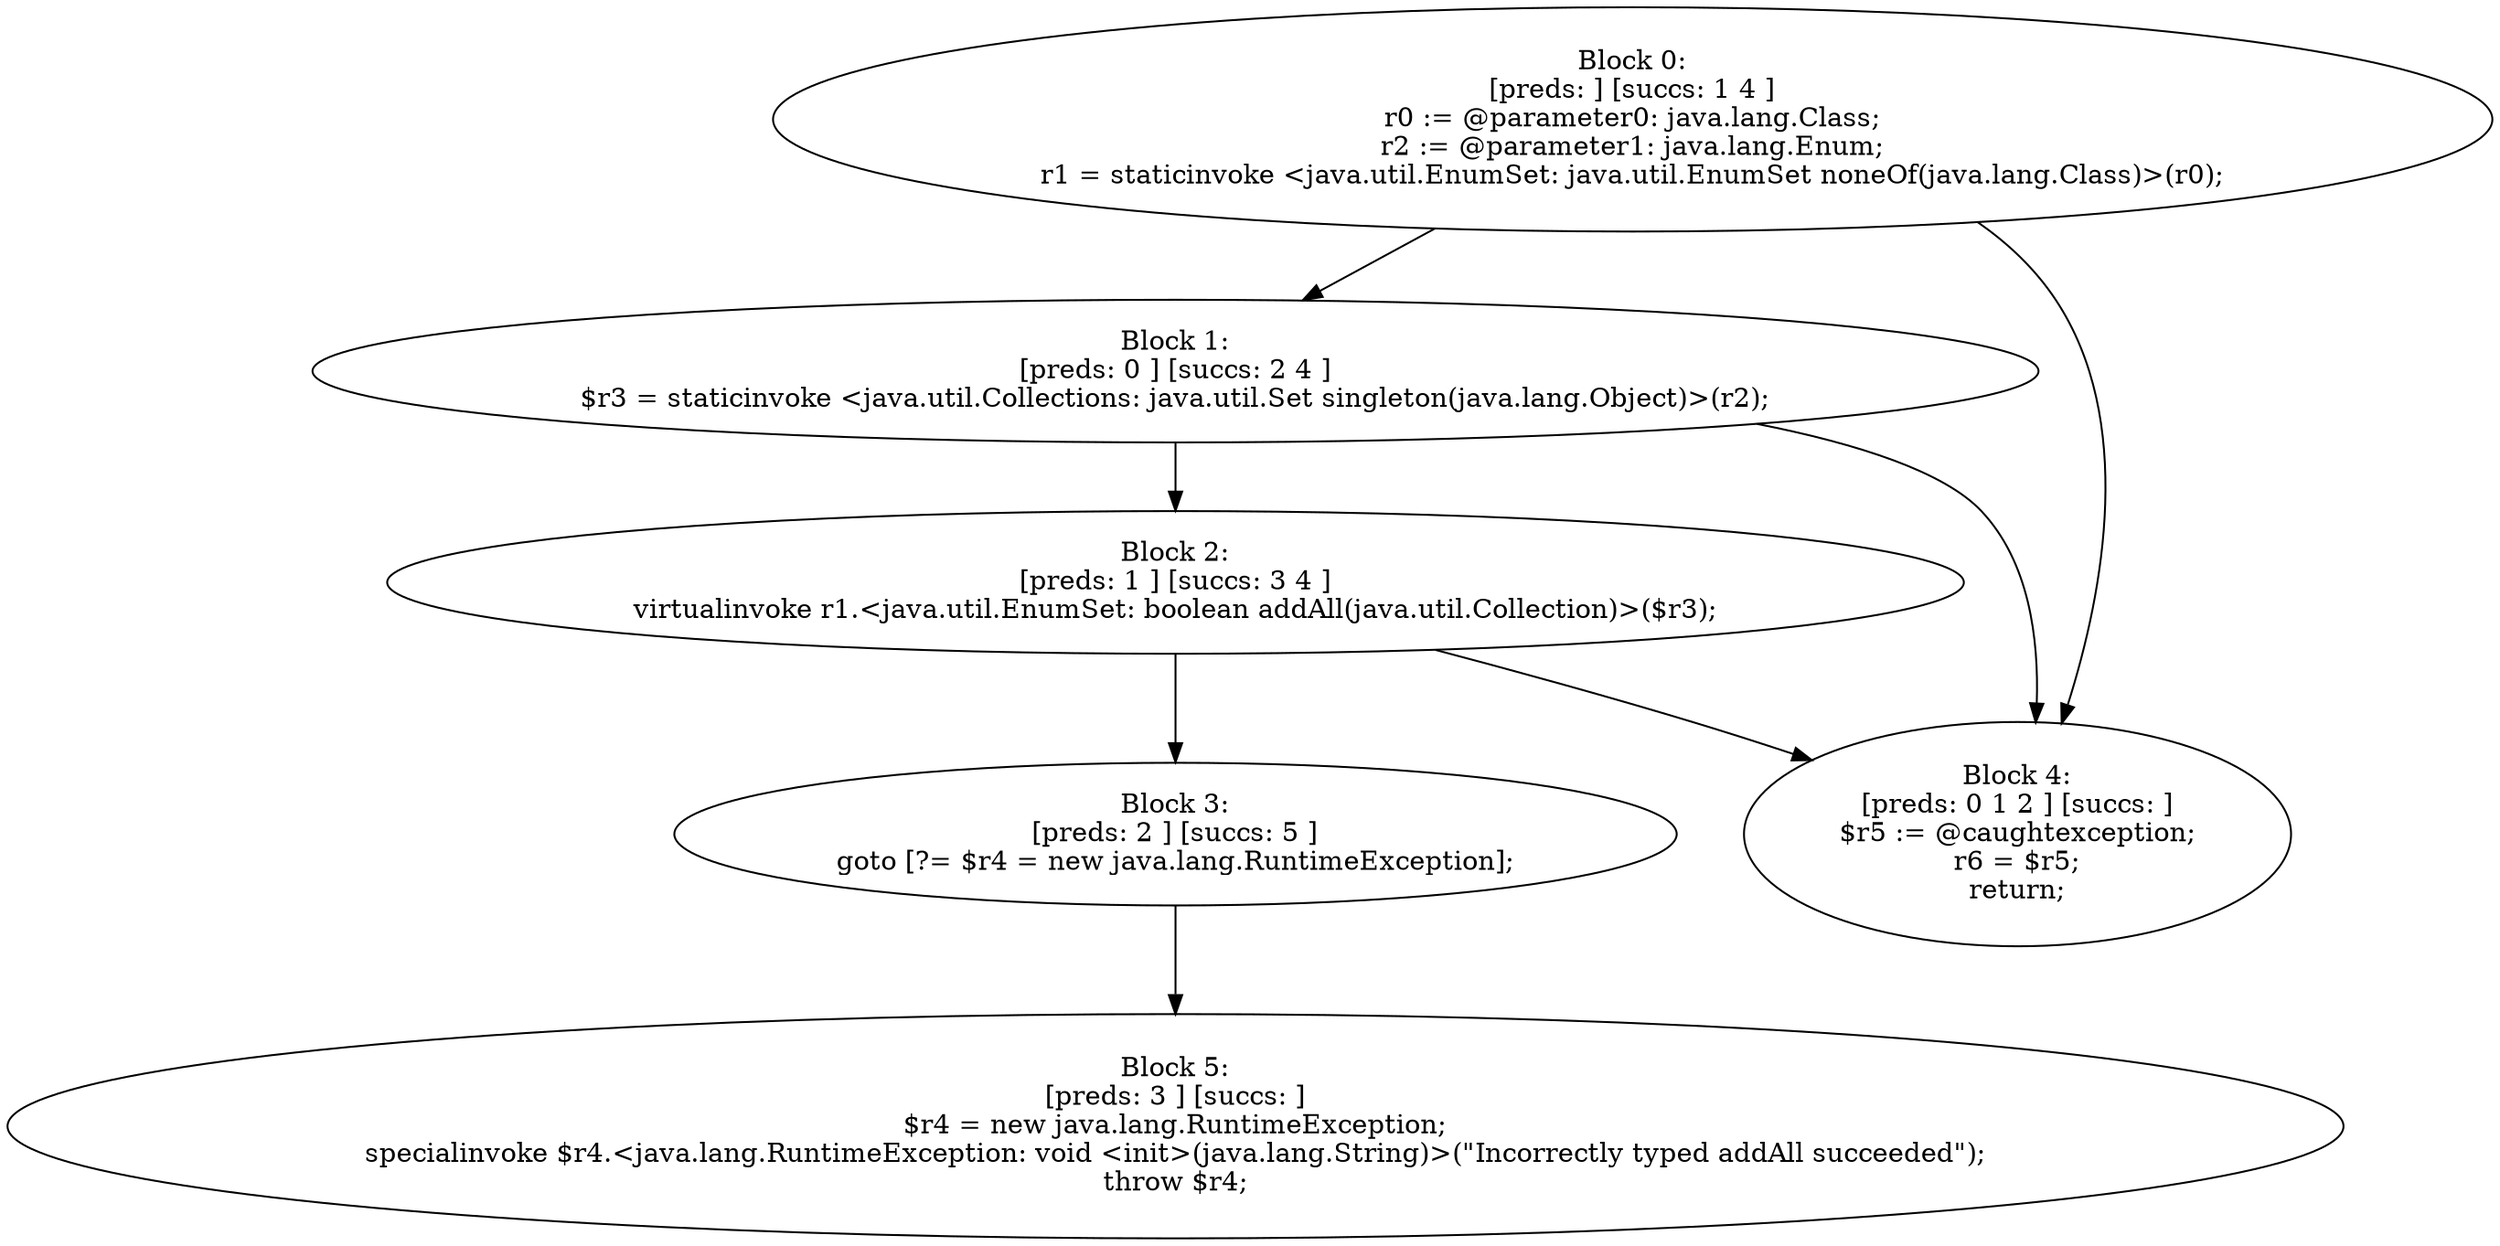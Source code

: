 digraph "unitGraph" {
    "Block 0:
[preds: ] [succs: 1 4 ]
r0 := @parameter0: java.lang.Class;
r2 := @parameter1: java.lang.Enum;
r1 = staticinvoke <java.util.EnumSet: java.util.EnumSet noneOf(java.lang.Class)>(r0);
"
    "Block 1:
[preds: 0 ] [succs: 2 4 ]
$r3 = staticinvoke <java.util.Collections: java.util.Set singleton(java.lang.Object)>(r2);
"
    "Block 2:
[preds: 1 ] [succs: 3 4 ]
virtualinvoke r1.<java.util.EnumSet: boolean addAll(java.util.Collection)>($r3);
"
    "Block 3:
[preds: 2 ] [succs: 5 ]
goto [?= $r4 = new java.lang.RuntimeException];
"
    "Block 4:
[preds: 0 1 2 ] [succs: ]
$r5 := @caughtexception;
r6 = $r5;
return;
"
    "Block 5:
[preds: 3 ] [succs: ]
$r4 = new java.lang.RuntimeException;
specialinvoke $r4.<java.lang.RuntimeException: void <init>(java.lang.String)>(\"Incorrectly typed addAll succeeded\");
throw $r4;
"
    "Block 0:
[preds: ] [succs: 1 4 ]
r0 := @parameter0: java.lang.Class;
r2 := @parameter1: java.lang.Enum;
r1 = staticinvoke <java.util.EnumSet: java.util.EnumSet noneOf(java.lang.Class)>(r0);
"->"Block 1:
[preds: 0 ] [succs: 2 4 ]
$r3 = staticinvoke <java.util.Collections: java.util.Set singleton(java.lang.Object)>(r2);
";
    "Block 0:
[preds: ] [succs: 1 4 ]
r0 := @parameter0: java.lang.Class;
r2 := @parameter1: java.lang.Enum;
r1 = staticinvoke <java.util.EnumSet: java.util.EnumSet noneOf(java.lang.Class)>(r0);
"->"Block 4:
[preds: 0 1 2 ] [succs: ]
$r5 := @caughtexception;
r6 = $r5;
return;
";
    "Block 1:
[preds: 0 ] [succs: 2 4 ]
$r3 = staticinvoke <java.util.Collections: java.util.Set singleton(java.lang.Object)>(r2);
"->"Block 2:
[preds: 1 ] [succs: 3 4 ]
virtualinvoke r1.<java.util.EnumSet: boolean addAll(java.util.Collection)>($r3);
";
    "Block 1:
[preds: 0 ] [succs: 2 4 ]
$r3 = staticinvoke <java.util.Collections: java.util.Set singleton(java.lang.Object)>(r2);
"->"Block 4:
[preds: 0 1 2 ] [succs: ]
$r5 := @caughtexception;
r6 = $r5;
return;
";
    "Block 2:
[preds: 1 ] [succs: 3 4 ]
virtualinvoke r1.<java.util.EnumSet: boolean addAll(java.util.Collection)>($r3);
"->"Block 3:
[preds: 2 ] [succs: 5 ]
goto [?= $r4 = new java.lang.RuntimeException];
";
    "Block 2:
[preds: 1 ] [succs: 3 4 ]
virtualinvoke r1.<java.util.EnumSet: boolean addAll(java.util.Collection)>($r3);
"->"Block 4:
[preds: 0 1 2 ] [succs: ]
$r5 := @caughtexception;
r6 = $r5;
return;
";
    "Block 3:
[preds: 2 ] [succs: 5 ]
goto [?= $r4 = new java.lang.RuntimeException];
"->"Block 5:
[preds: 3 ] [succs: ]
$r4 = new java.lang.RuntimeException;
specialinvoke $r4.<java.lang.RuntimeException: void <init>(java.lang.String)>(\"Incorrectly typed addAll succeeded\");
throw $r4;
";
}

